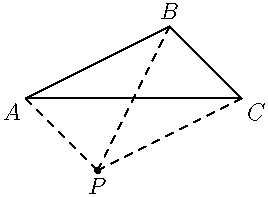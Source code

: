unitsize(0.5inch);

draw((0, 0)--(2, 1)--(3,0)--cycle);

label("$A$", (0, 0), SW);
label("$B$", (2, 1), N);
label("$C$", (3, 0), SE);

pair p = (1, -1);
dot(p);
label("$P$", p, S);

draw(p--(0, 0), dashed);
draw(p--(2, 1), dashed);
draw(p--(3, 0), dashed);
